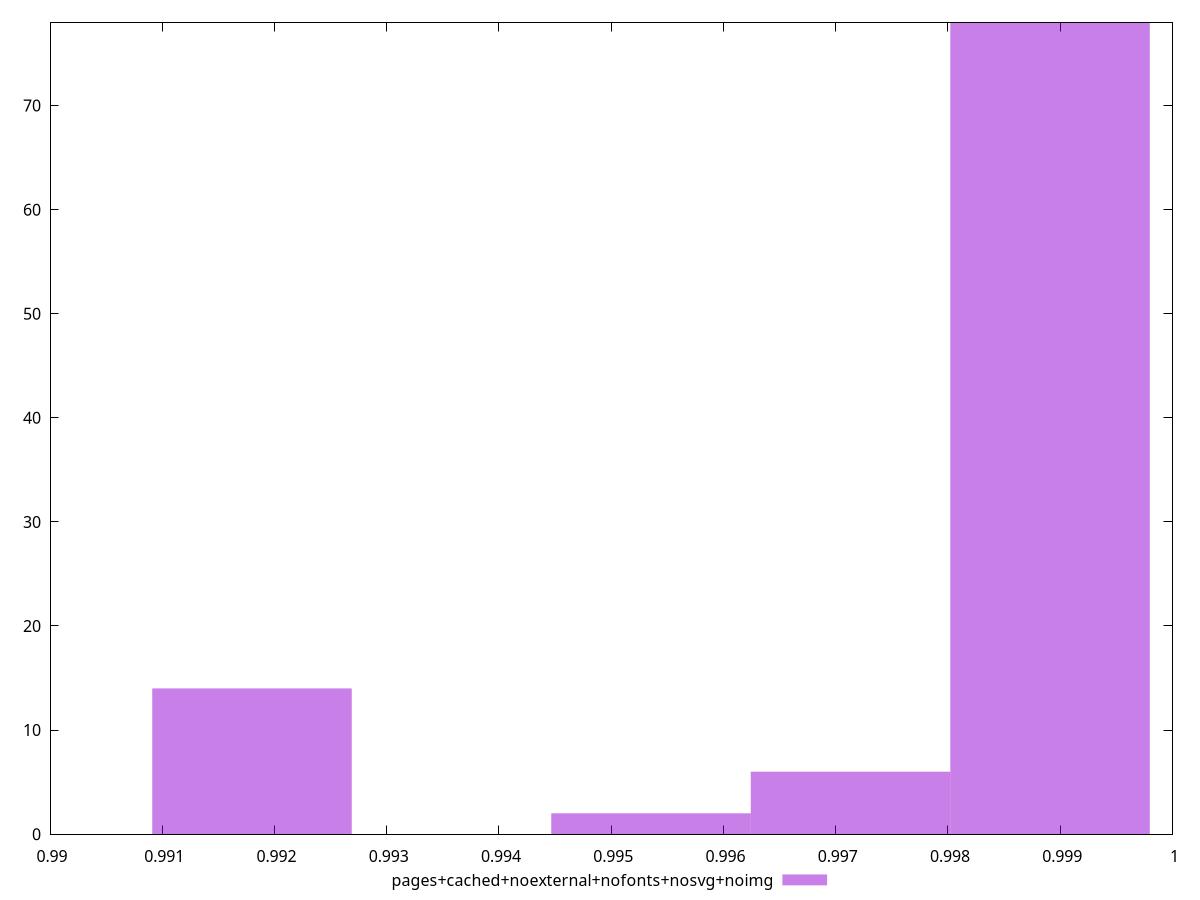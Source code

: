 $_pagesCachedNoexternalNofontsNosvgNoimg <<EOF
0.9989090725746813 78
0.9917993994602707 14
0.9953542360174761 2
0.9971316542960786 6
EOF
set key outside below
set terminal pngcairo
set output "report_00004_2020-11-02T20-21-41.718Z/speed-index/pages+cached+noexternal+nofonts+nosvg+noimg//hist.png"
set yrange [0:78]
set boxwidth 0.0017774182786026358
set style fill transparent solid 0.5 noborder
plot $_pagesCachedNoexternalNofontsNosvgNoimg title "pages+cached+noexternal+nofonts+nosvg+noimg" with boxes ,
